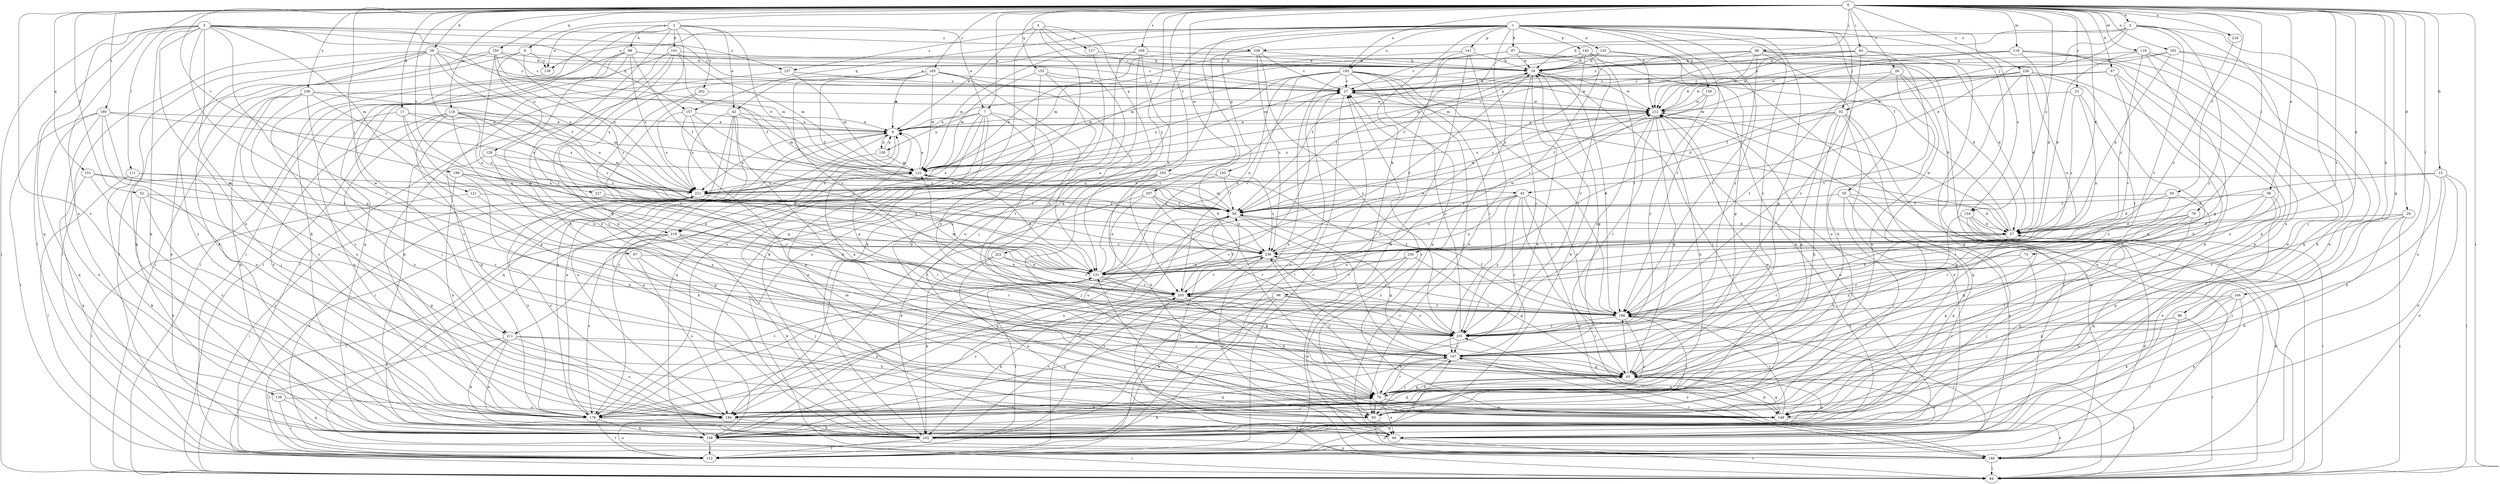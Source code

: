 strict digraph  {
0;
1;
2;
3;
4;
5;
6;
7;
9;
13;
17;
18;
23;
26;
27;
28;
29;
37;
38;
42;
43;
46;
50;
52;
55;
56;
65;
66;
67;
73;
74;
79;
82;
84;
86;
87;
92;
93;
96;
97;
98;
101;
102;
104;
111;
112;
116;
118;
119;
121;
122;
125;
126;
127;
128;
130;
131;
134;
139;
140;
141;
143;
145;
149;
150;
151;
155;
156;
157;
158;
163;
165;
167;
169;
176;
180;
186;
191;
193;
194;
198;
202;
203;
207;
211;
212;
218;
219;
221;
222;
226;
227;
230;
231;
236;
237;
238;
239;
0 -> 5  [label=a];
0 -> 6  [label=a];
0 -> 7  [label=a];
0 -> 13  [label=b];
0 -> 17  [label=b];
0 -> 23  [label=c];
0 -> 26  [label=c];
0 -> 28  [label=d];
0 -> 29  [label=d];
0 -> 37  [label=d];
0 -> 38  [label=e];
0 -> 50  [label=f];
0 -> 52  [label=f];
0 -> 65  [label=g];
0 -> 66  [label=h];
0 -> 67  [label=h];
0 -> 73  [label=h];
0 -> 79  [label=i];
0 -> 82  [label=i];
0 -> 84  [label=i];
0 -> 86  [label=j];
0 -> 87  [label=j];
0 -> 104  [label=l];
0 -> 111  [label=l];
0 -> 116  [label=m];
0 -> 118  [label=m];
0 -> 119  [label=m];
0 -> 134  [label=o];
0 -> 150  [label=q];
0 -> 151  [label=q];
0 -> 155  [label=q];
0 -> 163  [label=r];
0 -> 165  [label=r];
0 -> 169  [label=s];
0 -> 176  [label=s];
0 -> 180  [label=t];
0 -> 186  [label=t];
0 -> 191  [label=u];
0 -> 193  [label=u];
0 -> 198  [label=v];
0 -> 207  [label=w];
0 -> 218  [label=x];
0 -> 222  [label=y];
0 -> 226  [label=y];
0 -> 227  [label=y];
0 -> 236  [label=z];
1 -> 42  [label=e];
1 -> 55  [label=f];
1 -> 65  [label=g];
1 -> 74  [label=h];
1 -> 84  [label=i];
1 -> 92  [label=j];
1 -> 96  [label=k];
1 -> 97  [label=k];
1 -> 125  [label=n];
1 -> 134  [label=o];
1 -> 139  [label=o];
1 -> 141  [label=p];
1 -> 143  [label=p];
1 -> 145  [label=p];
1 -> 156  [label=q];
1 -> 157  [label=q];
1 -> 167  [label=r];
1 -> 186  [label=t];
1 -> 193  [label=u];
1 -> 194  [label=u];
1 -> 230  [label=y];
1 -> 231  [label=y];
1 -> 237  [label=z];
2 -> 7  [label=a];
2 -> 42  [label=e];
2 -> 43  [label=e];
2 -> 98  [label=k];
2 -> 101  [label=k];
2 -> 102  [label=k];
2 -> 139  [label=o];
2 -> 149  [label=p];
2 -> 202  [label=v];
2 -> 211  [label=w];
2 -> 219  [label=x];
3 -> 27  [label=c];
3 -> 65  [label=g];
3 -> 84  [label=i];
3 -> 102  [label=k];
3 -> 112  [label=l];
3 -> 121  [label=m];
3 -> 122  [label=m];
3 -> 126  [label=n];
3 -> 157  [label=q];
3 -> 158  [label=q];
3 -> 167  [label=r];
3 -> 194  [label=u];
3 -> 211  [label=w];
3 -> 237  [label=z];
3 -> 238  [label=z];
4 -> 9  [label=a];
4 -> 27  [label=c];
4 -> 65  [label=g];
4 -> 127  [label=n];
4 -> 158  [label=q];
4 -> 211  [label=w];
5 -> 18  [label=b];
5 -> 43  [label=e];
5 -> 92  [label=j];
5 -> 93  [label=j];
5 -> 186  [label=t];
5 -> 194  [label=u];
5 -> 231  [label=y];
5 -> 238  [label=z];
6 -> 18  [label=b];
6 -> 84  [label=i];
6 -> 128  [label=n];
6 -> 139  [label=o];
6 -> 239  [label=z];
7 -> 9  [label=a];
7 -> 46  [label=e];
7 -> 130  [label=n];
7 -> 158  [label=q];
7 -> 176  [label=s];
7 -> 186  [label=t];
7 -> 219  [label=x];
7 -> 231  [label=y];
9 -> 130  [label=n];
9 -> 194  [label=u];
9 -> 219  [label=x];
9 -> 221  [label=x];
13 -> 37  [label=d];
13 -> 46  [label=e];
13 -> 74  [label=h];
13 -> 84  [label=i];
13 -> 140  [label=o];
13 -> 221  [label=x];
17 -> 9  [label=a];
17 -> 65  [label=g];
17 -> 194  [label=u];
17 -> 221  [label=x];
17 -> 231  [label=y];
18 -> 27  [label=c];
18 -> 56  [label=f];
18 -> 65  [label=g];
18 -> 93  [label=j];
18 -> 186  [label=t];
18 -> 194  [label=u];
18 -> 212  [label=w];
18 -> 231  [label=y];
23 -> 131  [label=n];
23 -> 186  [label=t];
23 -> 212  [label=w];
23 -> 239  [label=z];
26 -> 27  [label=c];
26 -> 74  [label=h];
26 -> 140  [label=o];
26 -> 176  [label=s];
26 -> 186  [label=t];
27 -> 18  [label=b];
27 -> 112  [label=l];
27 -> 186  [label=t];
27 -> 212  [label=w];
28 -> 18  [label=b];
28 -> 27  [label=c];
28 -> 56  [label=f];
28 -> 112  [label=l];
28 -> 131  [label=n];
28 -> 140  [label=o];
28 -> 158  [label=q];
28 -> 176  [label=s];
28 -> 221  [label=x];
29 -> 37  [label=d];
29 -> 84  [label=i];
29 -> 93  [label=j];
29 -> 102  [label=k];
29 -> 186  [label=t];
37 -> 18  [label=b];
37 -> 167  [label=r];
37 -> 176  [label=s];
37 -> 212  [label=w];
37 -> 239  [label=z];
38 -> 46  [label=e];
38 -> 56  [label=f];
38 -> 131  [label=n];
38 -> 149  [label=p];
38 -> 167  [label=r];
42 -> 9  [label=a];
42 -> 74  [label=h];
42 -> 84  [label=i];
42 -> 122  [label=m];
42 -> 158  [label=q];
42 -> 176  [label=s];
42 -> 221  [label=x];
43 -> 56  [label=f];
43 -> 84  [label=i];
43 -> 131  [label=n];
43 -> 140  [label=o];
43 -> 167  [label=r];
43 -> 186  [label=t];
43 -> 231  [label=y];
43 -> 239  [label=z];
46 -> 84  [label=i];
50 -> 37  [label=d];
50 -> 56  [label=f];
50 -> 167  [label=r];
50 -> 186  [label=t];
52 -> 56  [label=f];
52 -> 102  [label=k];
52 -> 149  [label=p];
52 -> 176  [label=s];
55 -> 37  [label=d];
55 -> 46  [label=e];
55 -> 56  [label=f];
55 -> 93  [label=j];
55 -> 158  [label=q];
56 -> 37  [label=d];
56 -> 65  [label=g];
56 -> 112  [label=l];
56 -> 122  [label=m];
56 -> 158  [label=q];
56 -> 167  [label=r];
56 -> 194  [label=u];
56 -> 212  [label=w];
65 -> 9  [label=a];
65 -> 46  [label=e];
65 -> 74  [label=h];
65 -> 84  [label=i];
65 -> 149  [label=p];
65 -> 186  [label=t];
66 -> 84  [label=i];
66 -> 112  [label=l];
66 -> 167  [label=r];
66 -> 231  [label=y];
67 -> 27  [label=c];
67 -> 74  [label=h];
67 -> 149  [label=p];
67 -> 203  [label=v];
67 -> 212  [label=w];
73 -> 93  [label=j];
73 -> 131  [label=n];
73 -> 231  [label=y];
74 -> 46  [label=e];
74 -> 65  [label=g];
74 -> 93  [label=j];
74 -> 149  [label=p];
74 -> 167  [label=r];
74 -> 176  [label=s];
74 -> 194  [label=u];
74 -> 239  [label=z];
79 -> 37  [label=d];
79 -> 65  [label=g];
79 -> 158  [label=q];
79 -> 167  [label=r];
79 -> 239  [label=z];
82 -> 9  [label=a];
82 -> 18  [label=b];
82 -> 122  [label=m];
82 -> 158  [label=q];
82 -> 186  [label=t];
82 -> 231  [label=y];
86 -> 18  [label=b];
86 -> 27  [label=c];
86 -> 37  [label=d];
86 -> 84  [label=i];
86 -> 122  [label=m];
86 -> 186  [label=t];
86 -> 194  [label=u];
86 -> 212  [label=w];
87 -> 93  [label=j];
87 -> 131  [label=n];
87 -> 194  [label=u];
92 -> 9  [label=a];
92 -> 65  [label=g];
92 -> 74  [label=h];
92 -> 112  [label=l];
92 -> 131  [label=n];
92 -> 149  [label=p];
92 -> 158  [label=q];
92 -> 221  [label=x];
93 -> 27  [label=c];
93 -> 46  [label=e];
93 -> 122  [label=m];
93 -> 140  [label=o];
93 -> 186  [label=t];
96 -> 102  [label=k];
96 -> 158  [label=q];
96 -> 176  [label=s];
96 -> 186  [label=t];
96 -> 231  [label=y];
97 -> 18  [label=b];
97 -> 27  [label=c];
97 -> 56  [label=f];
97 -> 102  [label=k];
97 -> 231  [label=y];
98 -> 18  [label=b];
98 -> 27  [label=c];
98 -> 56  [label=f];
98 -> 74  [label=h];
98 -> 84  [label=i];
98 -> 112  [label=l];
98 -> 158  [label=q];
98 -> 221  [label=x];
101 -> 18  [label=b];
101 -> 56  [label=f];
101 -> 65  [label=g];
101 -> 84  [label=i];
101 -> 122  [label=m];
101 -> 176  [label=s];
101 -> 186  [label=t];
102 -> 9  [label=a];
102 -> 18  [label=b];
102 -> 27  [label=c];
102 -> 65  [label=g];
102 -> 112  [label=l];
102 -> 140  [label=o];
102 -> 203  [label=v];
102 -> 212  [label=w];
102 -> 239  [label=z];
104 -> 46  [label=e];
104 -> 65  [label=g];
104 -> 74  [label=h];
104 -> 102  [label=k];
104 -> 186  [label=t];
111 -> 102  [label=k];
111 -> 112  [label=l];
111 -> 131  [label=n];
111 -> 221  [label=x];
112 -> 27  [label=c];
112 -> 37  [label=d];
112 -> 56  [label=f];
112 -> 167  [label=r];
112 -> 186  [label=t];
112 -> 194  [label=u];
116 -> 18  [label=b];
116 -> 37  [label=d];
116 -> 65  [label=g];
116 -> 102  [label=k];
116 -> 158  [label=q];
116 -> 239  [label=z];
118 -> 9  [label=a];
118 -> 122  [label=m];
118 -> 149  [label=p];
118 -> 176  [label=s];
118 -> 194  [label=u];
118 -> 221  [label=x];
118 -> 231  [label=y];
118 -> 239  [label=z];
119 -> 18  [label=b];
119 -> 27  [label=c];
119 -> 37  [label=d];
119 -> 46  [label=e];
119 -> 122  [label=m];
119 -> 149  [label=p];
119 -> 194  [label=u];
119 -> 212  [label=w];
121 -> 56  [label=f];
121 -> 84  [label=i];
121 -> 231  [label=y];
122 -> 9  [label=a];
122 -> 131  [label=n];
122 -> 221  [label=x];
125 -> 9  [label=a];
125 -> 18  [label=b];
125 -> 37  [label=d];
125 -> 65  [label=g];
125 -> 122  [label=m];
126 -> 112  [label=l];
126 -> 158  [label=q];
126 -> 194  [label=u];
127 -> 18  [label=b];
127 -> 140  [label=o];
128 -> 122  [label=m];
128 -> 131  [label=n];
128 -> 149  [label=p];
128 -> 176  [label=s];
130 -> 9  [label=a];
130 -> 102  [label=k];
130 -> 122  [label=m];
131 -> 18  [label=b];
131 -> 27  [label=c];
131 -> 65  [label=g];
131 -> 112  [label=l];
131 -> 203  [label=v];
131 -> 212  [label=w];
134 -> 37  [label=d];
134 -> 74  [label=h];
134 -> 84  [label=i];
134 -> 149  [label=p];
134 -> 158  [label=q];
139 -> 176  [label=s];
140 -> 37  [label=d];
140 -> 84  [label=i];
140 -> 131  [label=n];
140 -> 167  [label=r];
140 -> 212  [label=w];
140 -> 221  [label=x];
140 -> 231  [label=y];
141 -> 18  [label=b];
141 -> 46  [label=e];
141 -> 102  [label=k];
141 -> 122  [label=m];
141 -> 176  [label=s];
143 -> 18  [label=b];
143 -> 56  [label=f];
143 -> 84  [label=i];
143 -> 122  [label=m];
143 -> 186  [label=t];
143 -> 203  [label=v];
143 -> 212  [label=w];
143 -> 239  [label=z];
145 -> 56  [label=f];
145 -> 194  [label=u];
145 -> 221  [label=x];
145 -> 239  [label=z];
149 -> 65  [label=g];
149 -> 140  [label=o];
149 -> 186  [label=t];
150 -> 18  [label=b];
150 -> 27  [label=c];
150 -> 102  [label=k];
150 -> 112  [label=l];
150 -> 122  [label=m];
150 -> 131  [label=n];
150 -> 221  [label=x];
151 -> 158  [label=q];
151 -> 167  [label=r];
151 -> 176  [label=s];
151 -> 221  [label=x];
155 -> 27  [label=c];
155 -> 102  [label=k];
155 -> 122  [label=m];
155 -> 149  [label=p];
155 -> 176  [label=s];
156 -> 56  [label=f];
156 -> 212  [label=w];
156 -> 231  [label=y];
157 -> 9  [label=a];
157 -> 131  [label=n];
157 -> 149  [label=p];
157 -> 221  [label=x];
157 -> 239  [label=z];
158 -> 74  [label=h];
158 -> 84  [label=i];
158 -> 112  [label=l];
158 -> 131  [label=n];
163 -> 74  [label=h];
163 -> 93  [label=j];
163 -> 186  [label=t];
163 -> 203  [label=v];
163 -> 221  [label=x];
165 -> 9  [label=a];
165 -> 27  [label=c];
165 -> 56  [label=f];
165 -> 112  [label=l];
165 -> 122  [label=m];
165 -> 131  [label=n];
165 -> 203  [label=v];
165 -> 231  [label=y];
167 -> 65  [label=g];
167 -> 93  [label=j];
167 -> 149  [label=p];
167 -> 158  [label=q];
169 -> 18  [label=b];
169 -> 93  [label=j];
169 -> 102  [label=k];
169 -> 122  [label=m];
169 -> 131  [label=n];
176 -> 9  [label=a];
176 -> 27  [label=c];
176 -> 46  [label=e];
176 -> 65  [label=g];
176 -> 112  [label=l];
176 -> 158  [label=q];
176 -> 221  [label=x];
180 -> 9  [label=a];
180 -> 46  [label=e];
180 -> 93  [label=j];
180 -> 112  [label=l];
180 -> 158  [label=q];
180 -> 194  [label=u];
180 -> 221  [label=x];
186 -> 56  [label=f];
186 -> 176  [label=s];
186 -> 231  [label=y];
186 -> 239  [label=z];
191 -> 18  [label=b];
191 -> 37  [label=d];
191 -> 46  [label=e];
191 -> 140  [label=o];
191 -> 212  [label=w];
193 -> 27  [label=c];
193 -> 37  [label=d];
193 -> 93  [label=j];
193 -> 122  [label=m];
193 -> 131  [label=n];
193 -> 149  [label=p];
193 -> 167  [label=r];
193 -> 176  [label=s];
193 -> 203  [label=v];
193 -> 212  [label=w];
193 -> 221  [label=x];
194 -> 102  [label=k];
194 -> 212  [label=w];
194 -> 221  [label=x];
198 -> 37  [label=d];
198 -> 74  [label=h];
198 -> 131  [label=n];
198 -> 194  [label=u];
198 -> 221  [label=x];
202 -> 186  [label=t];
202 -> 203  [label=v];
202 -> 212  [label=w];
203 -> 56  [label=f];
203 -> 74  [label=h];
203 -> 84  [label=i];
203 -> 102  [label=k];
203 -> 122  [label=m];
203 -> 186  [label=t];
207 -> 56  [label=f];
207 -> 102  [label=k];
207 -> 131  [label=n];
207 -> 167  [label=r];
207 -> 239  [label=z];
211 -> 46  [label=e];
211 -> 74  [label=h];
211 -> 102  [label=k];
211 -> 112  [label=l];
211 -> 167  [label=r];
211 -> 194  [label=u];
212 -> 9  [label=a];
212 -> 27  [label=c];
212 -> 46  [label=e];
212 -> 65  [label=g];
212 -> 74  [label=h];
212 -> 167  [label=r];
212 -> 221  [label=x];
212 -> 231  [label=y];
218 -> 203  [label=v];
219 -> 102  [label=k];
219 -> 112  [label=l];
219 -> 140  [label=o];
219 -> 167  [label=r];
219 -> 176  [label=s];
219 -> 186  [label=t];
219 -> 239  [label=z];
221 -> 56  [label=f];
221 -> 84  [label=i];
221 -> 167  [label=r];
222 -> 46  [label=e];
222 -> 102  [label=k];
222 -> 131  [label=n];
222 -> 203  [label=v];
226 -> 27  [label=c];
226 -> 37  [label=d];
226 -> 56  [label=f];
226 -> 93  [label=j];
226 -> 131  [label=n];
226 -> 149  [label=p];
226 -> 194  [label=u];
226 -> 212  [label=w];
227 -> 56  [label=f];
227 -> 203  [label=v];
230 -> 65  [label=g];
230 -> 112  [label=l];
230 -> 131  [label=n];
230 -> 140  [label=o];
230 -> 203  [label=v];
231 -> 9  [label=a];
231 -> 27  [label=c];
231 -> 74  [label=h];
231 -> 167  [label=r];
231 -> 203  [label=v];
236 -> 93  [label=j];
236 -> 131  [label=n];
236 -> 158  [label=q];
236 -> 176  [label=s];
236 -> 194  [label=u];
236 -> 212  [label=w];
236 -> 239  [label=z];
237 -> 27  [label=c];
237 -> 102  [label=k];
237 -> 122  [label=m];
238 -> 18  [label=b];
238 -> 27  [label=c];
238 -> 194  [label=u];
238 -> 221  [label=x];
238 -> 231  [label=y];
238 -> 239  [label=z];
239 -> 46  [label=e];
239 -> 131  [label=n];
239 -> 176  [label=s];
239 -> 203  [label=v];
239 -> 212  [label=w];
239 -> 231  [label=y];
}
